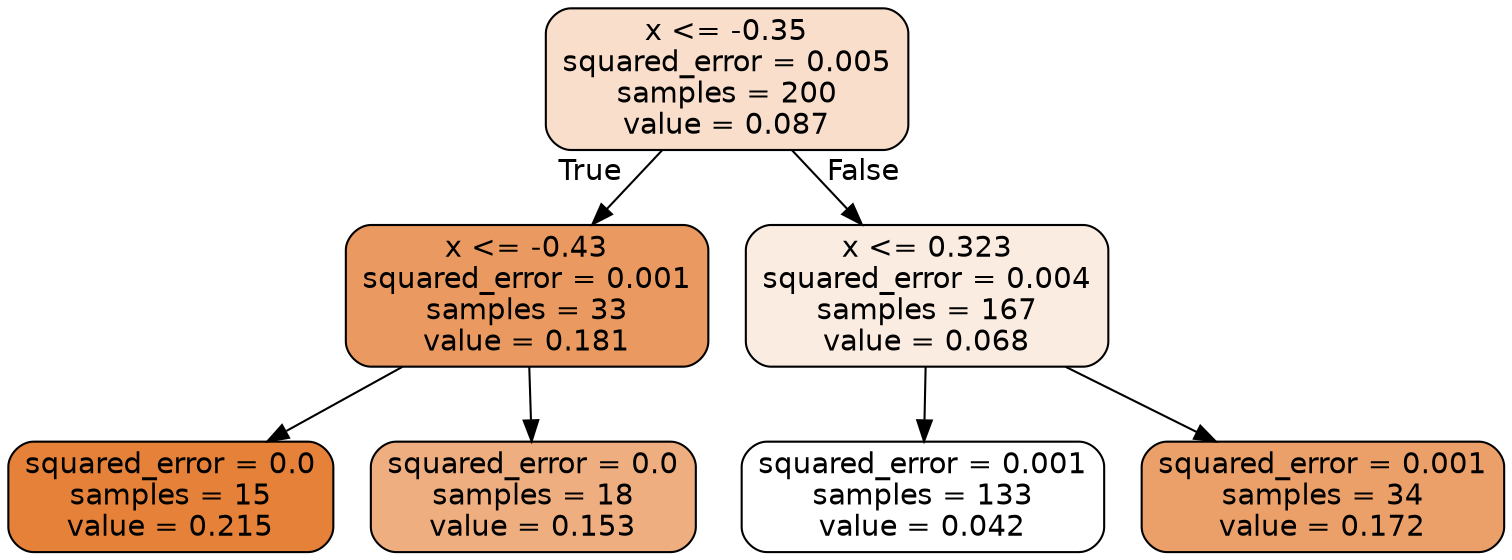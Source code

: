 digraph Tree {
node [shape=box, style="filled, rounded", color="black", fontname="helvetica"] ;
edge [fontname="helvetica"] ;
0 [label="x <= -0.35\nsquared_error = 0.005\nsamples = 200\nvalue = 0.087", fillcolor="#f8decb"] ;
1 [label="x <= -0.43\nsquared_error = 0.001\nsamples = 33\nvalue = 0.181", fillcolor="#ea9a60"] ;
0 -> 1 [labeldistance=2.5, labelangle=45, headlabel="True"] ;
2 [label="squared_error = 0.0\nsamples = 15\nvalue = 0.215", fillcolor="#e58139"] ;
1 -> 2 ;
3 [label="squared_error = 0.0\nsamples = 18\nvalue = 0.153", fillcolor="#eeae80"] ;
1 -> 3 ;
4 [label="x <= 0.323\nsquared_error = 0.004\nsamples = 167\nvalue = 0.068", fillcolor="#fbece1"] ;
0 -> 4 [labeldistance=2.5, labelangle=-45, headlabel="False"] ;
5 [label="squared_error = 0.001\nsamples = 133\nvalue = 0.042", fillcolor="#ffffff"] ;
4 -> 5 ;
6 [label="squared_error = 0.001\nsamples = 34\nvalue = 0.172", fillcolor="#eba06a"] ;
4 -> 6 ;
}